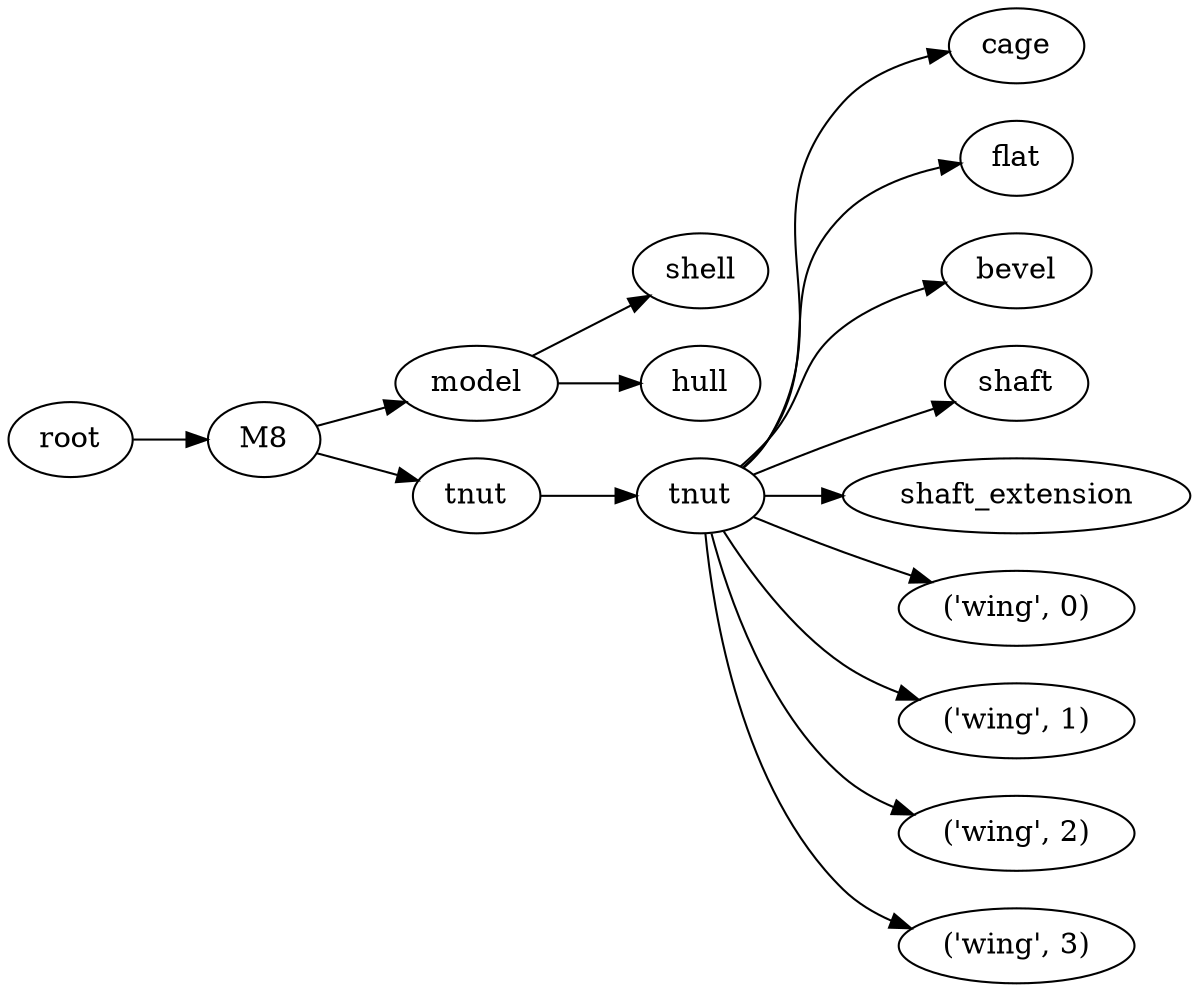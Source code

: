 digraph M8 {
	graph [rankdir=LR]
	root_27 [label=root href="javascript:s=&quot;\(\)\nNone&quot;; console.log(s); alert(s);"]
	M8_28 [label=M8 href="javascript:s=&quot;\(&#x27;M8&#x27;,\)\nTnutExample&quot;; console.log(s); alert(s);" tooltip=TnutExample]
	model_29 [label=model href="javascript:s=&quot;\(&#x27;M8&#x27;,\ &#x27;model&#x27;\)\nBoxSideBevels&quot;; console.log(s); alert(s);" tooltip=BoxSideBevels]
	shell_30 [label=shell href="javascript:s=&quot;\(&#x27;M8&#x27;,\ &#x27;model&#x27;,\ &#x27;shell&#x27;\)\nBox&quot;; console.log(s); alert(s);" tooltip=Box]
	hull_31 [label=hull href="javascript:s=&quot;\(&#x27;M8&#x27;,\ &#x27;model&#x27;,\ &#x27;hull&#x27;\)\nLinearExtrude&quot;; console.log(s); alert(s);" tooltip=LinearExtrude]
	tnut_32 [label=tnut href="javascript:s=&quot;\(&#x27;M8&#x27;,\ &#x27;tnut&#x27;\)\nTnutM8&quot;; console.log(s); alert(s);" tooltip=TnutM8]
	tnut_33 [label=tnut href="javascript:s=&quot;\(&#x27;M8&#x27;,\ &#x27;tnut&#x27;,\ &#x27;tnut&#x27;\)\nTnut&quot;; console.log(s); alert(s);" tooltip=Tnut]
	cage_34 [label=cage href="javascript:s=&quot;\(&#x27;M8&#x27;,\ &#x27;tnut&#x27;,\ &#x27;tnut&#x27;,\ &#x27;cage&#x27;\)\nCylinder&quot;; console.log(s); alert(s);" tooltip=Cylinder]
	flat_35 [label=flat href="javascript:s=&quot;\(&#x27;M8&#x27;,\ &#x27;tnut&#x27;,\ &#x27;tnut&#x27;,\ &#x27;flat&#x27;\)\nCylinder&quot;; console.log(s); alert(s);" tooltip=Cylinder]
	bevel_36 [label=bevel href="javascript:s=&quot;\(&#x27;M8&#x27;,\ &#x27;tnut&#x27;,\ &#x27;tnut&#x27;,\ &#x27;bevel&#x27;\)\nCone&quot;; console.log(s); alert(s);" tooltip=Cone]
	shaft_37 [label=shaft href="javascript:s=&quot;\(&#x27;M8&#x27;,\ &#x27;tnut&#x27;,\ &#x27;tnut&#x27;,\ &#x27;shaft&#x27;\)\nCylinder&quot;; console.log(s); alert(s);" tooltip=Cylinder]
	shaft_extension_38 [label=shaft_extension href="javascript:s=&quot;\(&#x27;M8&#x27;,\ &#x27;tnut&#x27;,\ &#x27;tnut&#x27;,\ &#x27;shaft_extension&#x27;\)\nCylinder&quot;; console.log(s); alert(s);" tooltip=Cylinder]
	wing_39 [label="\('wing',\ 0\)" href="javascript:s=&quot;\(&#x27;M8&#x27;,\ &#x27;tnut&#x27;,\ &#x27;tnut&#x27;,\ \(&#x27;wing&#x27;,\ 0\)\)\nBox&quot;; console.log(s); alert(s);" tooltip=Box]
	wing_40 [label="\('wing',\ 1\)" href="javascript:s=&quot;\(&#x27;M8&#x27;,\ &#x27;tnut&#x27;,\ &#x27;tnut&#x27;,\ \(&#x27;wing&#x27;,\ 1\)\)\nBox&quot;; console.log(s); alert(s);" tooltip=Box]
	wing_41 [label="\('wing',\ 2\)" href="javascript:s=&quot;\(&#x27;M8&#x27;,\ &#x27;tnut&#x27;,\ &#x27;tnut&#x27;,\ \(&#x27;wing&#x27;,\ 2\)\)\nBox&quot;; console.log(s); alert(s);" tooltip=Box]
	wing_42 [label="\('wing',\ 3\)" href="javascript:s=&quot;\(&#x27;M8&#x27;,\ &#x27;tnut&#x27;,\ &#x27;tnut&#x27;,\ \(&#x27;wing&#x27;,\ 3\)\)\nBox&quot;; console.log(s); alert(s);" tooltip=Box]
	root_27 -> M8_28
	M8_28 -> model_29
	model_29 -> shell_30
	model_29 -> hull_31
	M8_28 -> tnut_32
	tnut_32 -> tnut_33
	tnut_33 -> cage_34
	tnut_33 -> flat_35
	tnut_33 -> bevel_36
	tnut_33 -> shaft_37
	tnut_33 -> shaft_extension_38
	tnut_33 -> wing_39
	tnut_33 -> wing_40
	tnut_33 -> wing_41
	tnut_33 -> wing_42
}
